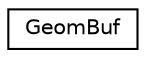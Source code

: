 digraph "Graphical Class Hierarchy"
{
  edge [fontname="Helvetica",fontsize="10",labelfontname="Helvetica",labelfontsize="10"];
  node [fontname="Helvetica",fontsize="10",shape=record];
  rankdir="LR";
  Node1 [label="GeomBuf",height=0.2,width=0.4,color="black", fillcolor="white", style="filled",URL="$class_geom_buf.html"];
}
